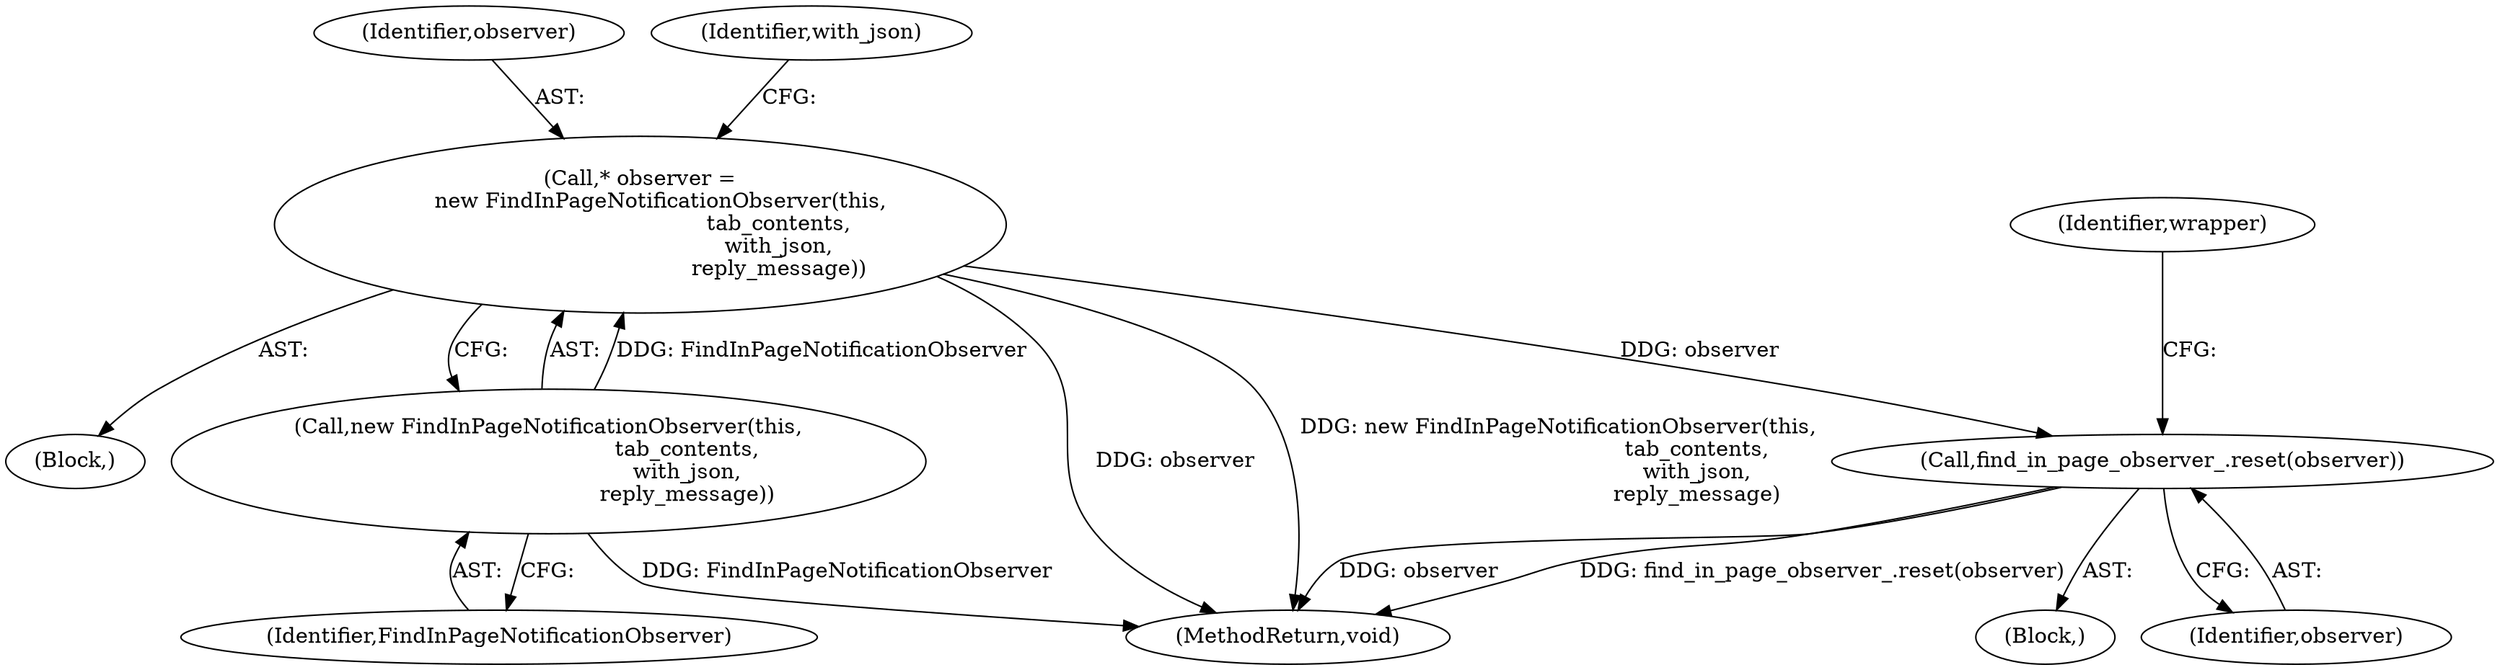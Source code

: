 digraph "0_Chrome_c90c6ca59378d7e86d1a2f28fe96bada35df1508@pointer" {
"1000122" [label="(Call,find_in_page_observer_.reset(observer))"];
"1000114" [label="(Call,* observer =\n      new FindInPageNotificationObserver(this,\n                                         tab_contents,\n                                         with_json,\n                                         reply_message))"];
"1000116" [label="(Call,new FindInPageNotificationObserver(this,\n                                         tab_contents,\n                                         with_json,\n                                         reply_message))"];
"1000121" [label="(Block,)"];
"1000114" [label="(Call,* observer =\n      new FindInPageNotificationObserver(this,\n                                         tab_contents,\n                                         with_json,\n                                         reply_message))"];
"1000123" [label="(Identifier,observer)"];
"1000108" [label="(Block,)"];
"1000126" [label="(Identifier,wrapper)"];
"1000115" [label="(Identifier,observer)"];
"1000122" [label="(Call,find_in_page_observer_.reset(observer))"];
"1000120" [label="(Identifier,with_json)"];
"1000116" [label="(Call,new FindInPageNotificationObserver(this,\n                                         tab_contents,\n                                         with_json,\n                                         reply_message))"];
"1000139" [label="(MethodReturn,void)"];
"1000117" [label="(Identifier,FindInPageNotificationObserver)"];
"1000122" -> "1000121"  [label="AST: "];
"1000122" -> "1000123"  [label="CFG: "];
"1000123" -> "1000122"  [label="AST: "];
"1000126" -> "1000122"  [label="CFG: "];
"1000122" -> "1000139"  [label="DDG: observer"];
"1000122" -> "1000139"  [label="DDG: find_in_page_observer_.reset(observer)"];
"1000114" -> "1000122"  [label="DDG: observer"];
"1000114" -> "1000108"  [label="AST: "];
"1000114" -> "1000116"  [label="CFG: "];
"1000115" -> "1000114"  [label="AST: "];
"1000116" -> "1000114"  [label="AST: "];
"1000120" -> "1000114"  [label="CFG: "];
"1000114" -> "1000139"  [label="DDG: observer"];
"1000114" -> "1000139"  [label="DDG: new FindInPageNotificationObserver(this,\n                                         tab_contents,\n                                         with_json,\n                                         reply_message)"];
"1000116" -> "1000114"  [label="DDG: FindInPageNotificationObserver"];
"1000116" -> "1000117"  [label="CFG: "];
"1000117" -> "1000116"  [label="AST: "];
"1000116" -> "1000139"  [label="DDG: FindInPageNotificationObserver"];
}
